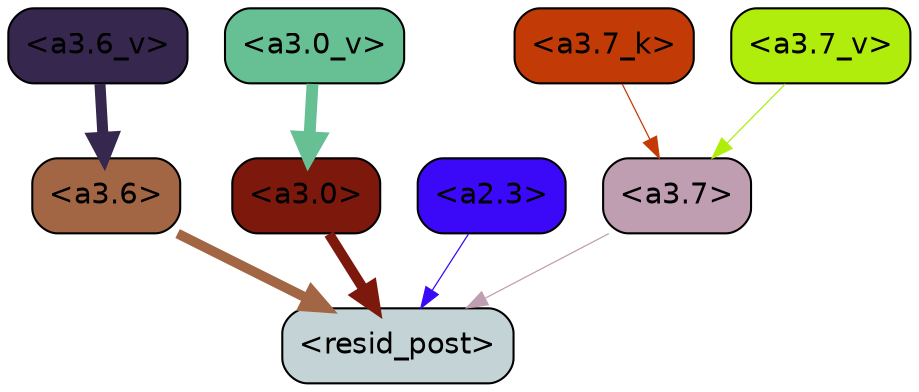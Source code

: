 strict digraph "" {
	graph [bgcolor=transparent,
		layout=dot,
		overlap=false,
		splines=true
	];
	"<a3.7>"	[color=black,
		fillcolor="#c09eb2",
		fontname=Helvetica,
		shape=box,
		style="filled, rounded"];
	"<resid_post>"	[color=black,
		fillcolor="#c4d3d5",
		fontname=Helvetica,
		shape=box,
		style="filled, rounded"];
	"<a3.7>" -> "<resid_post>"	[color="#c09eb2",
		penwidth=0.6];
	"<a3.6>"	[color=black,
		fillcolor="#a26645",
		fontname=Helvetica,
		shape=box,
		style="filled, rounded"];
	"<a3.6>" -> "<resid_post>"	[color="#a26645",
		penwidth=4.751592040061951];
	"<a3.0>"	[color=black,
		fillcolor="#7c180c",
		fontname=Helvetica,
		shape=box,
		style="filled, rounded"];
	"<a3.0>" -> "<resid_post>"	[color="#7c180c",
		penwidth=4.904066681861877];
	"<a2.3>"	[color=black,
		fillcolor="#3b09f8",
		fontname=Helvetica,
		shape=box,
		style="filled, rounded"];
	"<a2.3>" -> "<resid_post>"	[color="#3b09f8",
		penwidth=0.6];
	"<a3.7_k>"	[color=black,
		fillcolor="#c23b07",
		fontname=Helvetica,
		shape=box,
		style="filled, rounded"];
	"<a3.7_k>" -> "<a3.7>"	[color="#c23b07",
		penwidth=0.6];
	"<a3.7_v>"	[color=black,
		fillcolor="#b0ed0c",
		fontname=Helvetica,
		shape=box,
		style="filled, rounded"];
	"<a3.7_v>" -> "<a3.7>"	[color="#b0ed0c",
		penwidth=0.6];
	"<a3.6_v>"	[color=black,
		fillcolor="#36274e",
		fontname=Helvetica,
		shape=box,
		style="filled, rounded"];
	"<a3.6_v>" -> "<a3.6>"	[color="#36274e",
		penwidth=5.297133803367615];
	"<a3.0_v>"	[color=black,
		fillcolor="#66c094",
		fontname=Helvetica,
		shape=box,
		style="filled, rounded"];
	"<a3.0_v>" -> "<a3.0>"	[color="#66c094",
		penwidth=5.680712580680847];
}
